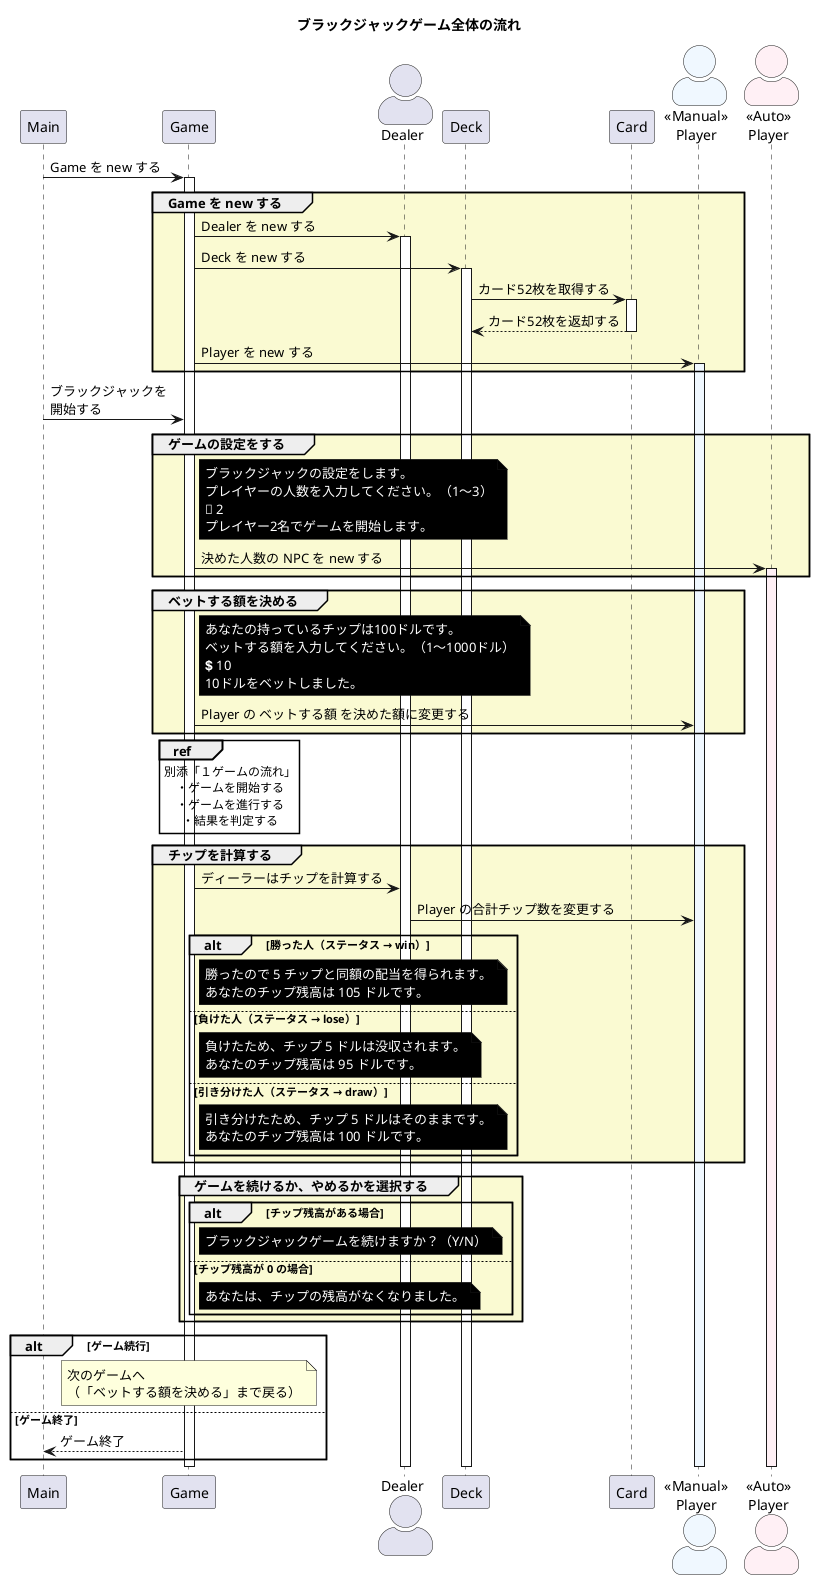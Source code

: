 @startuml Blackjack

title ブラックジャックゲーム全体の流れ

skinparam responseMessageBelowArrow true
skinparam actorStyle awesome

participant Main order 10
participant Game order 20
actor Dealer order 30
participant Deck order 40
participant Card order 50
actor "<<Manual>>\nPlayer" as mp order 60 #AliceBlue
actor "<<Auto>>\nPlayer" as ap order 70 #LavenderBlush

Main -> Game : Game を new する

group #LightGoldenRodYellow Game を new する
  activate Game
  Game ->  Dealer : Dealer を new する
  activate  Dealer
  Game -> Deck : Deck を new する
  activate Deck
  Deck -> Card : カード52枚を取得する
  activate Card
  Card --> Deck : カード52枚を返却する
  deactivate Card

  Game -> mp : Player を new する
  activate mp #AliceBlue
end

Main -> Game : ブラックジャックを\n開始する

group #LightGoldenRodYellow ゲームの設定をする
  note right Game #Black
  <font color="white">ブラックジャックの設定をします。
  <font color="white">プレイヤーの人数を入力してください。（1〜3）
  <font color="white">🙋‍ 2
  <font color="white">プレイヤー2名でゲームを開始します。
  end note

  Game -> ap : 決めた人数の NPC を new する
  activate ap #LavenderBlush
end

group #LightGoldenRodYellow ベットする額を決める
  note right Game #Black
  <font color="white">あなたの持っているチップは100ドルです。
  <font color="white">ベットする額を入力してください。（1〜1000ドル）
  <font color="white">💲 10
  <font color="white">10ドルをベットしました。
  end note
  Game -> mp : Player の ベットする額 を決めた額に変更する
end

ref over Game
  別添「１ゲームの流れ」
  ・ゲームを開始する
  ・ゲームを進行する
  ・結果を判定する
end ref

group #LightGoldenRodYellow チップを計算する
    Game -> Dealer : ディーラーはチップを計算する
    Dealer -> mp : Player の合計チップ数を変更する

    alt 勝った人（ステータス → win）
      note right Game #Black
        <font color="white">勝ったので 5 チップと同額の配当を得られます。
        <font color="white">あなたのチップ残高は 105 ドルです。
      end note

    else 負けた人（ステータス → lose）
      note right Game #Black
        <font color="white">負けたため、チップ 5 ドルは没収されます。
        <font color="white">あなたのチップ残高は 95 ドルです。
      end note
    else 引き分けた人（ステータス → draw）
      note right Game #Black
        <font color="white">引き分けたため、チップ 5 ドルはそのままです。
        <font color="white">あなたのチップ残高は 100 ドルです。
      end note
    end
end

group #LightGoldenRodYellow ゲームを続けるか、やめるかを選択する

    alt チップ残高がある場合
      note right Game #Black
        <font color="white">ブラックジャックゲームを続けますか？（Y/N）
      end note
    else チップ残高が 0 の場合
      note right Game #Black
        <font color="white">あなたは、チップの残高がなくなりました。
      end note
    end
end
alt ゲーム続行
  note over Game
    次のゲームへ
    （「ベットする額を決める」まで戻る）
  end note
else ゲーム終了
  Game --> Main : ゲーム終了
end
  deactivate Dealer
  deactivate mp
  deactivate ap
  deactivate Deck
deactivate Game
@enduml

